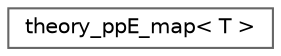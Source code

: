digraph "Graphical Class Hierarchy"
{
 // LATEX_PDF_SIZE
  bgcolor="transparent";
  edge [fontname=Helvetica,fontsize=10,labelfontname=Helvetica,labelfontsize=10];
  node [fontname=Helvetica,fontsize=10,shape=box,height=0.2,width=0.4];
  rankdir="LR";
  Node0 [id="Node000000",label="theory_ppE_map\< T \>",height=0.2,width=0.4,color="grey40", fillcolor="white", style="filled",URL="$structtheory__ppE__map.html",tooltip=" "];
}
